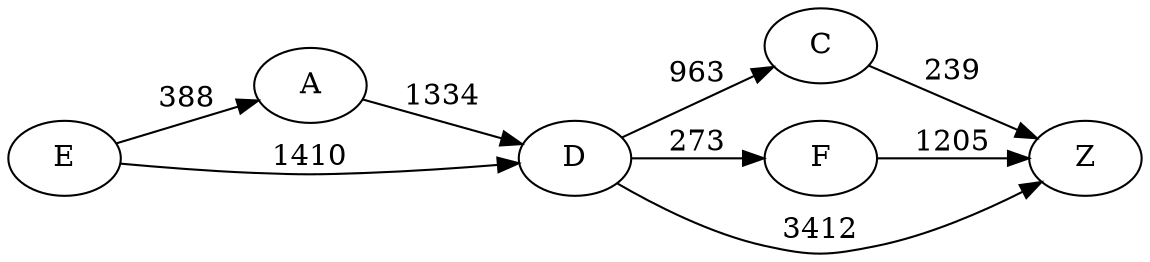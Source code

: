 digraph G {
	rankdir=LR size="8,5"
	E
	A
	E -> A [label=388]
	E
	D
	E -> D [label=1410]
	A
	D
	A -> D [label=1334]
	D
	C
	D -> C [label=963]
	D
	F
	D -> F [label=273]
	D
	Z
	D -> Z [label=3412]
	C
	Z
	C -> Z [label=239]
	F
	Z
	F -> Z [label=1205]
}
